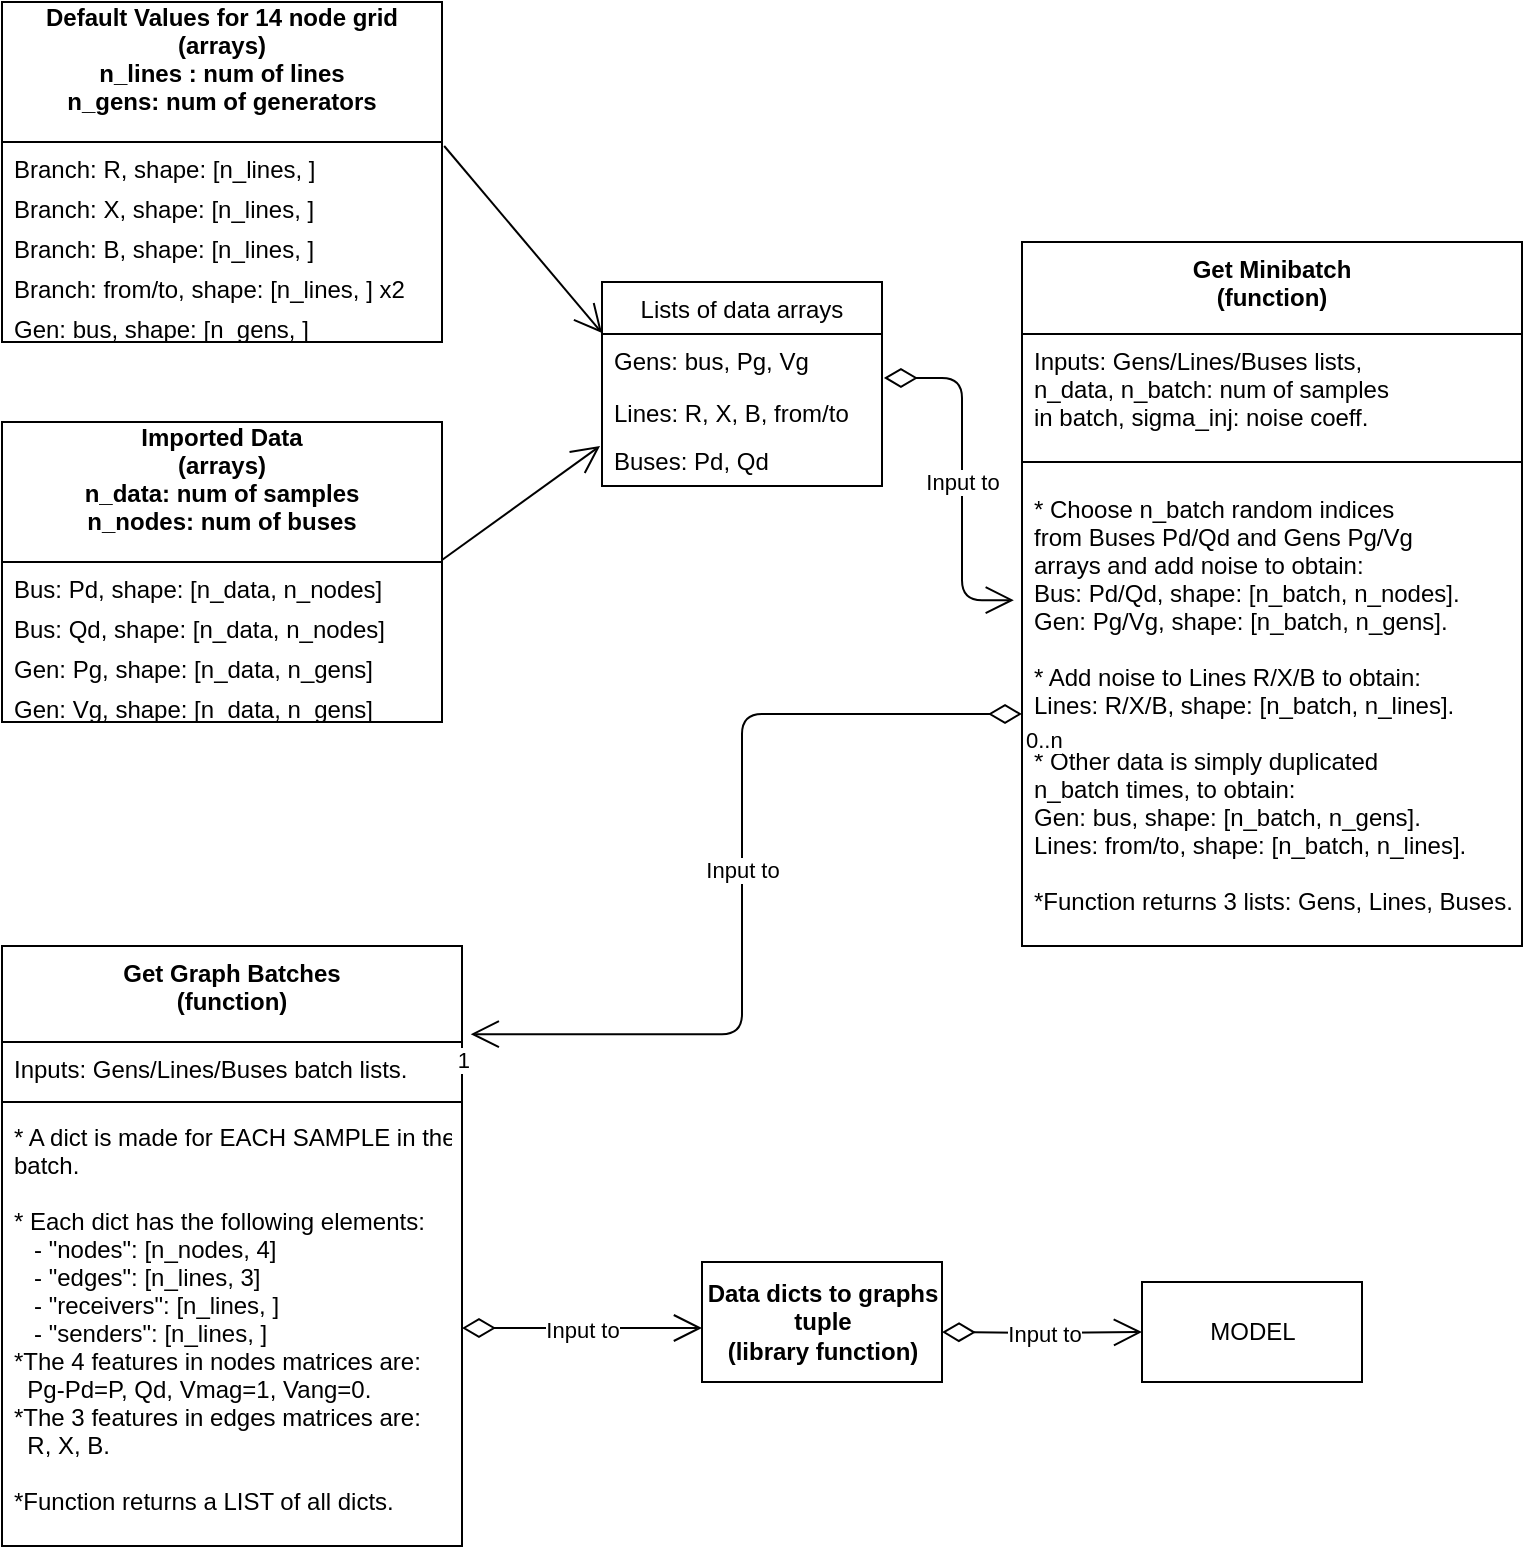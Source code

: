 <mxfile version="14.0.1" type="github">
  <diagram id="NX9X9Dx4tGmhcnGqsxjO" name="Page-1">
    <mxGraphModel dx="1483" dy="879" grid="1" gridSize="10" guides="1" tooltips="1" connect="1" arrows="1" fold="1" page="1" pageScale="1" pageWidth="850" pageHeight="1100" math="0" shadow="0">
      <root>
        <mxCell id="0" />
        <mxCell id="1" parent="0" />
        <mxCell id="xKvRT-cBqtyTfY7rPIqp-8" value="Imported Data&#xa;(arrays)&#xa;n_data: num of samples&#xa;n_nodes: num of buses&#xa;" style="swimlane;fontStyle=1;childLayout=stackLayout;horizontal=1;startSize=70;fillColor=none;horizontalStack=0;resizeParent=1;resizeParentMax=0;resizeLast=0;collapsible=1;marginBottom=0;" vertex="1" parent="1">
          <mxGeometry x="20" y="230" width="220" height="150" as="geometry" />
        </mxCell>
        <mxCell id="xKvRT-cBqtyTfY7rPIqp-9" value="Bus: Pd, shape:  [n_data, n_nodes]" style="text;strokeColor=none;fillColor=none;align=left;verticalAlign=top;spacingLeft=4;spacingRight=4;overflow=hidden;rotatable=0;points=[[0,0.5],[1,0.5]];portConstraint=eastwest;" vertex="1" parent="xKvRT-cBqtyTfY7rPIqp-8">
          <mxGeometry y="70" width="220" height="20" as="geometry" />
        </mxCell>
        <mxCell id="xKvRT-cBqtyTfY7rPIqp-10" value="Bus: Qd, shape:  [n_data, n_nodes]" style="text;strokeColor=none;fillColor=none;align=left;verticalAlign=top;spacingLeft=4;spacingRight=4;overflow=hidden;rotatable=0;points=[[0,0.5],[1,0.5]];portConstraint=eastwest;" vertex="1" parent="xKvRT-cBqtyTfY7rPIqp-8">
          <mxGeometry y="90" width="220" height="20" as="geometry" />
        </mxCell>
        <mxCell id="xKvRT-cBqtyTfY7rPIqp-11" value="Gen: Pg, shape:  [n_data, n_gens]&#xa;&#xa;" style="text;strokeColor=none;fillColor=none;align=left;verticalAlign=top;spacingLeft=4;spacingRight=4;overflow=hidden;rotatable=0;points=[[0,0.5],[1,0.5]];portConstraint=eastwest;" vertex="1" parent="xKvRT-cBqtyTfY7rPIqp-8">
          <mxGeometry y="110" width="220" height="20" as="geometry" />
        </mxCell>
        <mxCell id="xKvRT-cBqtyTfY7rPIqp-15" value="Gen: Vg, shape:  [n_data, n_gens]" style="text;strokeColor=none;fillColor=none;align=left;verticalAlign=top;spacingLeft=4;spacingRight=4;overflow=hidden;rotatable=0;points=[[0,0.5],[1,0.5]];portConstraint=eastwest;" vertex="1" parent="xKvRT-cBqtyTfY7rPIqp-8">
          <mxGeometry y="130" width="220" height="20" as="geometry" />
        </mxCell>
        <mxCell id="xKvRT-cBqtyTfY7rPIqp-17" value="Default Values for 14 node grid&#xa;(arrays)&#xa;n_lines : num of lines &#xa;n_gens: num of generators&#xa;" style="swimlane;fontStyle=1;childLayout=stackLayout;horizontal=1;startSize=70;fillColor=none;horizontalStack=0;resizeParent=1;resizeParentMax=0;resizeLast=0;collapsible=1;marginBottom=0;" vertex="1" parent="1">
          <mxGeometry x="20" y="20" width="220" height="170" as="geometry" />
        </mxCell>
        <mxCell id="xKvRT-cBqtyTfY7rPIqp-18" value="Branch: R, shape: [n_lines, ]" style="text;strokeColor=none;fillColor=none;align=left;verticalAlign=top;spacingLeft=4;spacingRight=4;overflow=hidden;rotatable=0;points=[[0,0.5],[1,0.5]];portConstraint=eastwest;" vertex="1" parent="xKvRT-cBqtyTfY7rPIqp-17">
          <mxGeometry y="70" width="220" height="20" as="geometry" />
        </mxCell>
        <mxCell id="xKvRT-cBqtyTfY7rPIqp-19" value="Branch: X, shape: [n_lines, ]" style="text;strokeColor=none;fillColor=none;align=left;verticalAlign=top;spacingLeft=4;spacingRight=4;overflow=hidden;rotatable=0;points=[[0,0.5],[1,0.5]];portConstraint=eastwest;" vertex="1" parent="xKvRT-cBqtyTfY7rPIqp-17">
          <mxGeometry y="90" width="220" height="20" as="geometry" />
        </mxCell>
        <mxCell id="xKvRT-cBqtyTfY7rPIqp-20" value="Branch: B, shape:  [n_lines, ]&#xa;&#xa;" style="text;strokeColor=none;fillColor=none;align=left;verticalAlign=top;spacingLeft=4;spacingRight=4;overflow=hidden;rotatable=0;points=[[0,0.5],[1,0.5]];portConstraint=eastwest;" vertex="1" parent="xKvRT-cBqtyTfY7rPIqp-17">
          <mxGeometry y="110" width="220" height="20" as="geometry" />
        </mxCell>
        <mxCell id="xKvRT-cBqtyTfY7rPIqp-21" value="Branch: from/to, shape:  [n_lines, ] x2" style="text;strokeColor=none;fillColor=none;align=left;verticalAlign=top;spacingLeft=4;spacingRight=4;overflow=hidden;rotatable=0;points=[[0,0.5],[1,0.5]];portConstraint=eastwest;" vertex="1" parent="xKvRT-cBqtyTfY7rPIqp-17">
          <mxGeometry y="130" width="220" height="20" as="geometry" />
        </mxCell>
        <mxCell id="xKvRT-cBqtyTfY7rPIqp-22" value="Gen: bus, shape:  [n_gens, ]" style="text;strokeColor=none;fillColor=none;align=left;verticalAlign=top;spacingLeft=4;spacingRight=4;overflow=hidden;rotatable=0;points=[[0,0.5],[1,0.5]];portConstraint=eastwest;" vertex="1" parent="xKvRT-cBqtyTfY7rPIqp-17">
          <mxGeometry y="150" width="220" height="20" as="geometry" />
        </mxCell>
        <mxCell id="xKvRT-cBqtyTfY7rPIqp-24" value="" style="endArrow=open;endFill=1;endSize=12;html=1;exitX=1.005;exitY=0.1;exitDx=0;exitDy=0;exitPerimeter=0;entryX=0;entryY=0.25;entryDx=0;entryDy=0;" edge="1" parent="1" source="xKvRT-cBqtyTfY7rPIqp-18" target="xKvRT-cBqtyTfY7rPIqp-35">
          <mxGeometry width="160" relative="1" as="geometry">
            <mxPoint x="350" y="240" as="sourcePoint" />
            <mxPoint x="320" y="130" as="targetPoint" />
          </mxGeometry>
        </mxCell>
        <mxCell id="xKvRT-cBqtyTfY7rPIqp-25" value="" style="endArrow=open;endFill=1;endSize=12;html=1;exitX=1;exitY=-0.05;exitDx=0;exitDy=0;exitPerimeter=0;entryX=-0.007;entryY=0.231;entryDx=0;entryDy=0;entryPerimeter=0;" edge="1" parent="1" source="xKvRT-cBqtyTfY7rPIqp-9" target="xKvRT-cBqtyTfY7rPIqp-38">
          <mxGeometry width="160" relative="1" as="geometry">
            <mxPoint x="350" y="240" as="sourcePoint" />
            <mxPoint x="320" y="280" as="targetPoint" />
          </mxGeometry>
        </mxCell>
        <mxCell id="xKvRT-cBqtyTfY7rPIqp-30" value="Get Minibatch&#xa;(function)&#xa;" style="swimlane;fontStyle=1;align=center;verticalAlign=top;childLayout=stackLayout;horizontal=1;startSize=46;horizontalStack=0;resizeParent=1;resizeParentMax=0;resizeLast=0;collapsible=1;marginBottom=0;" vertex="1" parent="1">
          <mxGeometry x="530" y="140" width="250" height="352" as="geometry" />
        </mxCell>
        <mxCell id="xKvRT-cBqtyTfY7rPIqp-31" value="Inputs: Gens/Lines/Buses lists, &#xa;n_data, n_batch: num of samples &#xa;in batch, sigma_inj: noise coeff.&#xa;&#xa;" style="text;strokeColor=none;fillColor=none;align=left;verticalAlign=top;spacingLeft=4;spacingRight=4;overflow=hidden;rotatable=0;points=[[0,0.5],[1,0.5]];portConstraint=eastwest;" vertex="1" parent="xKvRT-cBqtyTfY7rPIqp-30">
          <mxGeometry y="46" width="250" height="54" as="geometry" />
        </mxCell>
        <mxCell id="xKvRT-cBqtyTfY7rPIqp-32" value="" style="line;strokeWidth=1;fillColor=none;align=left;verticalAlign=middle;spacingTop=-1;spacingLeft=3;spacingRight=3;rotatable=0;labelPosition=right;points=[];portConstraint=eastwest;" vertex="1" parent="xKvRT-cBqtyTfY7rPIqp-30">
          <mxGeometry y="100" width="250" height="20" as="geometry" />
        </mxCell>
        <mxCell id="xKvRT-cBqtyTfY7rPIqp-45" value="* Choose n_batch random indices &#xa;from Buses Pd/Qd and Gens Pg/Vg&#xa;arrays and add noise to obtain:&#xa;Bus: Pd/Qd, shape: [n_batch, n_nodes].&#xa;Gen: Pg/Vg, shape: [n_batch, n_gens].&#xa;&#xa;* Add noise to Lines R/X/B to obtain:&#xa;Lines: R/X/B, shape: [n_batch, n_lines].&#xa;&#xa;* Other data is simply duplicated  &#xa;n_batch times, to obtain:&#xa;Gen: bus, shape: [n_batch, n_gens].&#xa;Lines: from/to, shape: [n_batch, n_lines].&#xa;&#xa;*Function returns 3 lists: Gens, Lines, Buses.&#xa; " style="text;strokeColor=none;fillColor=none;align=left;verticalAlign=top;spacingLeft=4;spacingRight=4;overflow=hidden;rotatable=0;points=[[0,0.5],[1,0.5]];portConstraint=eastwest;" vertex="1" parent="xKvRT-cBqtyTfY7rPIqp-30">
          <mxGeometry y="120" width="250" height="232" as="geometry" />
        </mxCell>
        <mxCell id="xKvRT-cBqtyTfY7rPIqp-35" value="Lists of data arrays" style="swimlane;fontStyle=0;childLayout=stackLayout;horizontal=1;startSize=26;fillColor=none;horizontalStack=0;resizeParent=1;resizeParentMax=0;resizeLast=0;collapsible=1;marginBottom=0;" vertex="1" parent="1">
          <mxGeometry x="320" y="160" width="140" height="102" as="geometry" />
        </mxCell>
        <mxCell id="xKvRT-cBqtyTfY7rPIqp-37" value="Gens: bus, Pg, Vg" style="text;strokeColor=none;fillColor=none;align=left;verticalAlign=top;spacingLeft=4;spacingRight=4;overflow=hidden;rotatable=0;points=[[0,0.5],[1,0.5]];portConstraint=eastwest;" vertex="1" parent="xKvRT-cBqtyTfY7rPIqp-35">
          <mxGeometry y="26" width="140" height="26" as="geometry" />
        </mxCell>
        <mxCell id="xKvRT-cBqtyTfY7rPIqp-36" value="Lines: R, X, B, from/to" style="text;strokeColor=none;fillColor=none;align=left;verticalAlign=top;spacingLeft=4;spacingRight=4;overflow=hidden;rotatable=0;points=[[0,0.5],[1,0.5]];portConstraint=eastwest;" vertex="1" parent="xKvRT-cBqtyTfY7rPIqp-35">
          <mxGeometry y="52" width="140" height="24" as="geometry" />
        </mxCell>
        <mxCell id="xKvRT-cBqtyTfY7rPIqp-38" value="Buses: Pd, Qd" style="text;strokeColor=none;fillColor=none;align=left;verticalAlign=top;spacingLeft=4;spacingRight=4;overflow=hidden;rotatable=0;points=[[0,0.5],[1,0.5]];portConstraint=eastwest;" vertex="1" parent="xKvRT-cBqtyTfY7rPIqp-35">
          <mxGeometry y="76" width="140" height="26" as="geometry" />
        </mxCell>
        <mxCell id="xKvRT-cBqtyTfY7rPIqp-41" value="Input to" style="endArrow=open;html=1;endSize=12;startArrow=diamondThin;startSize=14;startFill=0;edgeStyle=orthogonalEdgeStyle;exitX=1.007;exitY=-0.167;exitDx=0;exitDy=0;exitPerimeter=0;entryX=-0.017;entryY=0.341;entryDx=0;entryDy=0;entryPerimeter=0;" edge="1" parent="1" source="xKvRT-cBqtyTfY7rPIqp-36">
          <mxGeometry x="0.034" relative="1" as="geometry">
            <mxPoint x="330" y="320" as="sourcePoint" />
            <mxPoint x="525.92" y="319.112" as="targetPoint" />
            <Array as="points">
              <mxPoint x="500" y="208" />
              <mxPoint x="500" y="319" />
            </Array>
            <mxPoint as="offset" />
          </mxGeometry>
        </mxCell>
        <mxCell id="xKvRT-cBqtyTfY7rPIqp-46" value="Get Graph Batches&#xa;(function)" style="swimlane;fontStyle=1;align=center;verticalAlign=top;childLayout=stackLayout;horizontal=1;startSize=48;horizontalStack=0;resizeParent=1;resizeParentMax=0;resizeLast=0;collapsible=1;marginBottom=0;" vertex="1" parent="1">
          <mxGeometry x="20" y="492" width="230" height="300" as="geometry" />
        </mxCell>
        <mxCell id="xKvRT-cBqtyTfY7rPIqp-47" value="Inputs: Gens/Lines/Buses batch lists." style="text;strokeColor=none;fillColor=none;align=left;verticalAlign=top;spacingLeft=4;spacingRight=4;overflow=hidden;rotatable=0;points=[[0,0.5],[1,0.5]];portConstraint=eastwest;" vertex="1" parent="xKvRT-cBqtyTfY7rPIqp-46">
          <mxGeometry y="48" width="230" height="26" as="geometry" />
        </mxCell>
        <mxCell id="xKvRT-cBqtyTfY7rPIqp-48" value="" style="line;strokeWidth=1;fillColor=none;align=left;verticalAlign=middle;spacingTop=-1;spacingLeft=3;spacingRight=3;rotatable=0;labelPosition=right;points=[];portConstraint=eastwest;" vertex="1" parent="xKvRT-cBqtyTfY7rPIqp-46">
          <mxGeometry y="74" width="230" height="8" as="geometry" />
        </mxCell>
        <mxCell id="xKvRT-cBqtyTfY7rPIqp-49" value="* A dict is made for EACH SAMPLE in the&#xa;batch. &#xa;&#xa;* Each dict has the following elements:&#xa;   - &quot;nodes&quot;: [n_nodes, 4]&#xa;   - &quot;edges&quot;: [n_lines, 3]&#xa;   - &quot;receivers&quot;: [n_lines, ]&#xa;   - &quot;senders&quot;: [n_lines, ]&#xa;*The 4 features in nodes matrices are:&#xa;  Pg-Pd=P, Qd, Vmag=1, Vang=0. &#xa;*The 3 features in edges matrices are:&#xa;  R, X, B.&#xa;&#xa;*Function returns a LIST of all dicts.&#xa;&#xa;&#xa;&#xa;" style="text;strokeColor=none;fillColor=none;align=left;verticalAlign=top;spacingLeft=4;spacingRight=4;overflow=hidden;rotatable=0;points=[[0,0.5],[1,0.5]];portConstraint=eastwest;" vertex="1" parent="xKvRT-cBqtyTfY7rPIqp-46">
          <mxGeometry y="82" width="230" height="218" as="geometry" />
        </mxCell>
        <mxCell id="xKvRT-cBqtyTfY7rPIqp-50" value="Input to" style="endArrow=open;html=1;endSize=12;startArrow=diamondThin;startSize=14;startFill=0;edgeStyle=orthogonalEdgeStyle;" edge="1" parent="1" source="xKvRT-cBqtyTfY7rPIqp-49">
          <mxGeometry relative="1" as="geometry">
            <mxPoint x="410" y="490" as="sourcePoint" />
            <mxPoint x="370" y="683" as="targetPoint" />
            <mxPoint as="offset" />
          </mxGeometry>
        </mxCell>
        <mxCell id="xKvRT-cBqtyTfY7rPIqp-53" value="&lt;div&gt;Data dicts to graphs&lt;/div&gt;&lt;div&gt;tuple&lt;/div&gt;&lt;div&gt;(library function)&lt;br&gt;&lt;/div&gt;" style="html=1;fontStyle=1" vertex="1" parent="1">
          <mxGeometry x="370" y="650" width="120" height="60" as="geometry" />
        </mxCell>
        <mxCell id="xKvRT-cBqtyTfY7rPIqp-54" value="Input to" style="endArrow=open;html=1;endSize=12;startArrow=diamondThin;startSize=14;startFill=0;edgeStyle=orthogonalEdgeStyle;entryX=1.019;entryY=0.147;entryDx=0;entryDy=0;entryPerimeter=0;" edge="1" parent="1" source="xKvRT-cBqtyTfY7rPIqp-45" target="xKvRT-cBqtyTfY7rPIqp-46">
          <mxGeometry relative="1" as="geometry">
            <mxPoint x="240" y="610" as="sourcePoint" />
            <mxPoint x="400" y="610" as="targetPoint" />
          </mxGeometry>
        </mxCell>
        <mxCell id="xKvRT-cBqtyTfY7rPIqp-55" value="0..n" style="edgeLabel;resizable=0;html=1;align=left;verticalAlign=top;" connectable="0" vertex="1" parent="xKvRT-cBqtyTfY7rPIqp-54">
          <mxGeometry x="-1" relative="1" as="geometry" />
        </mxCell>
        <mxCell id="xKvRT-cBqtyTfY7rPIqp-56" value="1" style="edgeLabel;resizable=0;html=1;align=right;verticalAlign=top;" connectable="0" vertex="1" parent="xKvRT-cBqtyTfY7rPIqp-54">
          <mxGeometry x="1" relative="1" as="geometry" />
        </mxCell>
        <mxCell id="xKvRT-cBqtyTfY7rPIqp-57" value="MODEL" style="html=1;" vertex="1" parent="1">
          <mxGeometry x="590" y="660" width="110" height="50" as="geometry" />
        </mxCell>
        <mxCell id="xKvRT-cBqtyTfY7rPIqp-58" value="Input to" style="endArrow=open;html=1;endSize=12;startArrow=diamondThin;startSize=14;startFill=0;edgeStyle=orthogonalEdgeStyle;" edge="1" parent="1" target="xKvRT-cBqtyTfY7rPIqp-57">
          <mxGeometry x="0.004" relative="1" as="geometry">
            <mxPoint x="490" y="685" as="sourcePoint" />
            <mxPoint x="600" y="684.66" as="targetPoint" />
            <mxPoint as="offset" />
            <Array as="points" />
          </mxGeometry>
        </mxCell>
      </root>
    </mxGraphModel>
  </diagram>
</mxfile>
